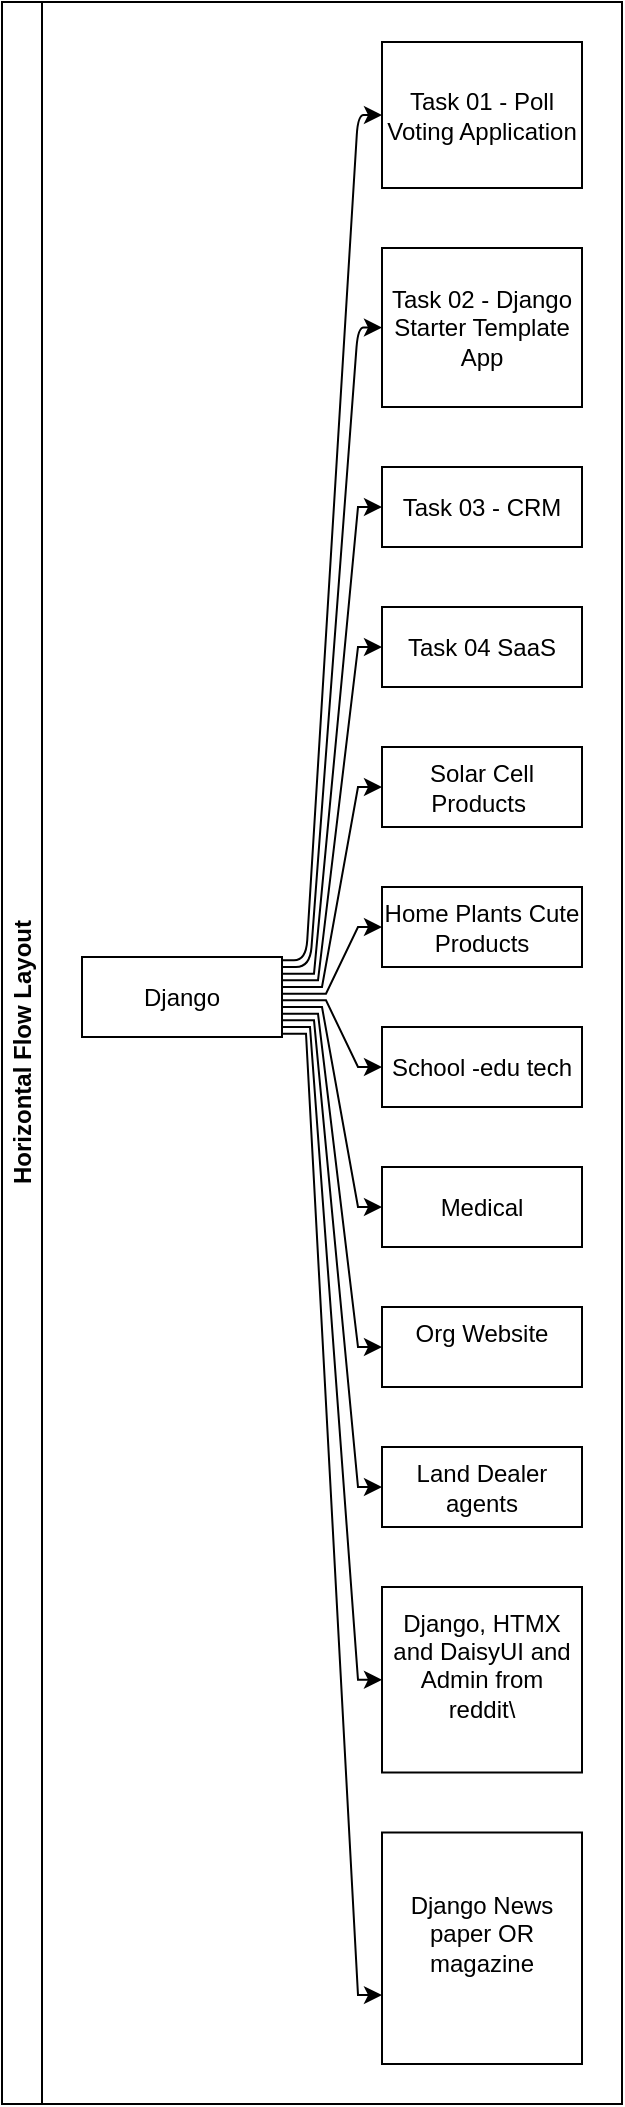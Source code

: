 <mxfile border="50" scale="3" compressed="false" locked="false" version="24.8.3">
  <diagram name="Blank" id="YmL12bMKpDGza6XwsDPr">
    <mxGraphModel dx="890" dy="565" grid="0" gridSize="10" guides="1" tooltips="1" connect="1" arrows="1" fold="1" page="0" pageScale="1" pageWidth="827" pageHeight="1169" background="none" math="1" shadow="0">
      <root>
        <mxCell id="X5NqExCQtvZxIxQ7pmgY-0" />
        <mxCell id="1" parent="X5NqExCQtvZxIxQ7pmgY-0" />
        <mxCell id="lHAnoZNAdurgj7qqyVGZ-81" value="Horizontal Flow Layout" style="swimlane;html=1;startSize=20;horizontal=0;childLayout=flowLayout;flowOrientation=west;resizable=0;interRankCellSpacing=50;containerType=tree;fontSize=12;" parent="1" vertex="1">
          <mxGeometry x="455" y="299" width="310" height="1051" as="geometry" />
        </mxCell>
        <mxCell id="lHAnoZNAdurgj7qqyVGZ-82" value="Django" style="whiteSpace=wrap;html=1;" parent="lHAnoZNAdurgj7qqyVGZ-81" vertex="1">
          <mxGeometry x="40" y="477.5" width="100" height="40" as="geometry" />
        </mxCell>
        <mxCell id="lHAnoZNAdurgj7qqyVGZ-83" value="Task 01 - Poll Voting Application" style="whiteSpace=wrap;html=1;" parent="lHAnoZNAdurgj7qqyVGZ-81" vertex="1">
          <mxGeometry x="190" y="20" width="100" height="73" as="geometry" />
        </mxCell>
        <mxCell id="lHAnoZNAdurgj7qqyVGZ-84" value="" style="html=1;rounded=1;curved=0;sourcePerimeterSpacing=0;targetPerimeterSpacing=0;startSize=6;endSize=6;noEdgeStyle=1;orthogonal=1;" parent="lHAnoZNAdurgj7qqyVGZ-81" source="lHAnoZNAdurgj7qqyVGZ-82" target="lHAnoZNAdurgj7qqyVGZ-83" edge="1">
          <mxGeometry relative="1" as="geometry">
            <Array as="points">
              <mxPoint x="152" y="479.167" />
              <mxPoint x="178" y="56.5" />
            </Array>
          </mxGeometry>
        </mxCell>
        <mxCell id="lHAnoZNAdurgj7qqyVGZ-85" value="Task 02 - Django Starter Template App" style="whiteSpace=wrap;html=1;" parent="lHAnoZNAdurgj7qqyVGZ-81" vertex="1">
          <mxGeometry x="190" y="123" width="100" height="79.5" as="geometry" />
        </mxCell>
        <mxCell id="lHAnoZNAdurgj7qqyVGZ-86" value="" style="html=1;rounded=1;curved=0;sourcePerimeterSpacing=0;targetPerimeterSpacing=0;startSize=6;endSize=6;noEdgeStyle=1;orthogonal=1;" parent="lHAnoZNAdurgj7qqyVGZ-81" source="lHAnoZNAdurgj7qqyVGZ-82" target="lHAnoZNAdurgj7qqyVGZ-85" edge="1">
          <mxGeometry relative="1" as="geometry">
            <Array as="points">
              <mxPoint x="154" y="482.5" />
              <mxPoint x="178" y="162.75" />
            </Array>
          </mxGeometry>
        </mxCell>
        <mxCell id="lHAnoZNAdurgj7qqyVGZ-90" value="" style="edgeStyle=orthogonalEdgeStyle;rounded=0;orthogonalLoop=1;jettySize=auto;html=1;noEdgeStyle=1;orthogonal=1;" parent="lHAnoZNAdurgj7qqyVGZ-81" source="lHAnoZNAdurgj7qqyVGZ-82" target="lHAnoZNAdurgj7qqyVGZ-91" edge="1">
          <mxGeometry relative="1" as="geometry">
            <Array as="points">
              <mxPoint x="156" y="485.833" />
              <mxPoint x="178" y="252.5" />
            </Array>
          </mxGeometry>
        </mxCell>
        <mxCell id="lHAnoZNAdurgj7qqyVGZ-91" value="Task 03 - CRM" style="whiteSpace=wrap;html=1;" parent="lHAnoZNAdurgj7qqyVGZ-81" vertex="1">
          <mxGeometry x="190" y="232.5" width="100" height="40" as="geometry" />
        </mxCell>
        <mxCell id="lHAnoZNAdurgj7qqyVGZ-92" value="" style="edgeStyle=orthogonalEdgeStyle;rounded=0;orthogonalLoop=1;jettySize=auto;html=1;noEdgeStyle=1;orthogonal=1;" parent="lHAnoZNAdurgj7qqyVGZ-81" source="lHAnoZNAdurgj7qqyVGZ-82" target="lHAnoZNAdurgj7qqyVGZ-93" edge="1">
          <mxGeometry relative="1" as="geometry">
            <Array as="points">
              <mxPoint x="158" y="489.167" />
              <mxPoint x="178" y="322.5" />
            </Array>
          </mxGeometry>
        </mxCell>
        <mxCell id="lHAnoZNAdurgj7qqyVGZ-93" value="Task 04 SaaS" style="whiteSpace=wrap;html=1;" parent="lHAnoZNAdurgj7qqyVGZ-81" vertex="1">
          <mxGeometry x="190" y="302.5" width="100" height="40" as="geometry" />
        </mxCell>
        <mxCell id="lHAnoZNAdurgj7qqyVGZ-94" value="" style="edgeStyle=orthogonalEdgeStyle;rounded=0;orthogonalLoop=1;jettySize=auto;html=1;noEdgeStyle=1;orthogonal=1;" parent="lHAnoZNAdurgj7qqyVGZ-81" source="lHAnoZNAdurgj7qqyVGZ-82" target="lHAnoZNAdurgj7qqyVGZ-95" edge="1">
          <mxGeometry relative="1" as="geometry">
            <Array as="points">
              <mxPoint x="160" y="492.5" />
              <mxPoint x="178" y="392.5" />
            </Array>
          </mxGeometry>
        </mxCell>
        <mxCell id="lHAnoZNAdurgj7qqyVGZ-95" value="Solar Cell Products&amp;nbsp;" style="whiteSpace=wrap;html=1;" parent="lHAnoZNAdurgj7qqyVGZ-81" vertex="1">
          <mxGeometry x="190" y="372.5" width="100" height="40" as="geometry" />
        </mxCell>
        <mxCell id="hA4_zXN_0DZZOUQ2Agbm-1" value="" style="edgeStyle=orthogonalEdgeStyle;rounded=0;orthogonalLoop=1;jettySize=auto;html=1;noEdgeStyle=1;orthogonal=1;" parent="lHAnoZNAdurgj7qqyVGZ-81" source="lHAnoZNAdurgj7qqyVGZ-82" target="hA4_zXN_0DZZOUQ2Agbm-2" edge="1">
          <mxGeometry relative="1" as="geometry">
            <Array as="points">
              <mxPoint x="162" y="495.833" />
              <mxPoint x="178" y="462.5" />
            </Array>
          </mxGeometry>
        </mxCell>
        <mxCell id="hA4_zXN_0DZZOUQ2Agbm-2" value="Home Plants Cute Products" style="whiteSpace=wrap;html=1;" parent="lHAnoZNAdurgj7qqyVGZ-81" vertex="1">
          <mxGeometry x="190" y="442.5" width="100" height="40" as="geometry" />
        </mxCell>
        <mxCell id="hA4_zXN_0DZZOUQ2Agbm-3" value="" style="edgeStyle=orthogonalEdgeStyle;rounded=0;orthogonalLoop=1;jettySize=auto;html=1;noEdgeStyle=1;orthogonal=1;" parent="lHAnoZNAdurgj7qqyVGZ-81" source="lHAnoZNAdurgj7qqyVGZ-82" target="hA4_zXN_0DZZOUQ2Agbm-4" edge="1">
          <mxGeometry relative="1" as="geometry">
            <Array as="points">
              <mxPoint x="162" y="499.167" />
              <mxPoint x="178" y="532.5" />
            </Array>
          </mxGeometry>
        </mxCell>
        <mxCell id="hA4_zXN_0DZZOUQ2Agbm-4" value="School -edu tech" style="whiteSpace=wrap;html=1;" parent="lHAnoZNAdurgj7qqyVGZ-81" vertex="1">
          <mxGeometry x="190" y="512.5" width="100" height="40" as="geometry" />
        </mxCell>
        <mxCell id="hA4_zXN_0DZZOUQ2Agbm-5" value="" style="edgeStyle=orthogonalEdgeStyle;rounded=0;orthogonalLoop=1;jettySize=auto;html=1;noEdgeStyle=1;orthogonal=1;" parent="lHAnoZNAdurgj7qqyVGZ-81" source="lHAnoZNAdurgj7qqyVGZ-82" target="hA4_zXN_0DZZOUQ2Agbm-6" edge="1">
          <mxGeometry relative="1" as="geometry">
            <Array as="points">
              <mxPoint x="160" y="502.5" />
              <mxPoint x="178" y="602.5" />
            </Array>
          </mxGeometry>
        </mxCell>
        <mxCell id="hA4_zXN_0DZZOUQ2Agbm-6" value="Medical" style="whiteSpace=wrap;html=1;" parent="lHAnoZNAdurgj7qqyVGZ-81" vertex="1">
          <mxGeometry x="190" y="582.5" width="100" height="40" as="geometry" />
        </mxCell>
        <mxCell id="hA4_zXN_0DZZOUQ2Agbm-7" value="" style="edgeStyle=orthogonalEdgeStyle;rounded=0;orthogonalLoop=1;jettySize=auto;html=1;noEdgeStyle=1;orthogonal=1;" parent="lHAnoZNAdurgj7qqyVGZ-81" source="lHAnoZNAdurgj7qqyVGZ-82" target="hA4_zXN_0DZZOUQ2Agbm-8" edge="1">
          <mxGeometry relative="1" as="geometry">
            <Array as="points">
              <mxPoint x="158" y="505.833" />
              <mxPoint x="178" y="672.5" />
            </Array>
          </mxGeometry>
        </mxCell>
        <mxCell id="hA4_zXN_0DZZOUQ2Agbm-8" value="Org Website&lt;div&gt;&lt;br&gt;&lt;/div&gt;" style="whiteSpace=wrap;html=1;" parent="lHAnoZNAdurgj7qqyVGZ-81" vertex="1">
          <mxGeometry x="190" y="652.5" width="100" height="40" as="geometry" />
        </mxCell>
        <mxCell id="hA4_zXN_0DZZOUQ2Agbm-9" value="" style="edgeStyle=orthogonalEdgeStyle;rounded=0;orthogonalLoop=1;jettySize=auto;html=1;noEdgeStyle=1;orthogonal=1;" parent="lHAnoZNAdurgj7qqyVGZ-81" source="lHAnoZNAdurgj7qqyVGZ-82" target="hA4_zXN_0DZZOUQ2Agbm-10" edge="1">
          <mxGeometry relative="1" as="geometry">
            <Array as="points">
              <mxPoint x="156" y="509.167" />
              <mxPoint x="178" y="742.5" />
            </Array>
          </mxGeometry>
        </mxCell>
        <mxCell id="hA4_zXN_0DZZOUQ2Agbm-10" value="Land Dealer agents" style="whiteSpace=wrap;html=1;" parent="lHAnoZNAdurgj7qqyVGZ-81" vertex="1">
          <mxGeometry x="190" y="722.5" width="100" height="40" as="geometry" />
        </mxCell>
        <mxCell id="hA4_zXN_0DZZOUQ2Agbm-11" value="" style="edgeStyle=orthogonalEdgeStyle;rounded=0;orthogonalLoop=1;jettySize=auto;html=1;noEdgeStyle=1;orthogonal=1;" parent="lHAnoZNAdurgj7qqyVGZ-81" source="lHAnoZNAdurgj7qqyVGZ-82" target="hA4_zXN_0DZZOUQ2Agbm-12" edge="1">
          <mxGeometry relative="1" as="geometry">
            <Array as="points">
              <mxPoint x="154" y="512.5" />
              <mxPoint x="178" y="838.875" />
            </Array>
          </mxGeometry>
        </mxCell>
        <mxCell id="hA4_zXN_0DZZOUQ2Agbm-12" value="Django, HTMX and DaisyUI and Admin from reddit\&lt;div&gt;&lt;br&gt;&lt;/div&gt;" style="whiteSpace=wrap;html=1;" parent="lHAnoZNAdurgj7qqyVGZ-81" vertex="1">
          <mxGeometry x="190" y="792.5" width="100" height="92.75" as="geometry" />
        </mxCell>
        <mxCell id="XjCeN01fsyZTHCyhXZf2-1" value="" style="edgeStyle=orthogonalEdgeStyle;rounded=0;orthogonalLoop=1;jettySize=auto;html=1;noEdgeStyle=1;orthogonal=1;" edge="1" source="lHAnoZNAdurgj7qqyVGZ-82" target="XjCeN01fsyZTHCyhXZf2-2" parent="lHAnoZNAdurgj7qqyVGZ-81">
          <mxGeometry relative="1" as="geometry">
            <Array as="points">
              <mxPoint x="152" y="515.833" />
              <mxPoint x="178" y="996.562" />
            </Array>
          </mxGeometry>
        </mxCell>
        <mxCell id="XjCeN01fsyZTHCyhXZf2-2" value="Django News paper OR magazine&lt;div&gt;&lt;br&gt;&lt;/div&gt;" style="whiteSpace=wrap;html=1;" vertex="1" parent="lHAnoZNAdurgj7qqyVGZ-81">
          <mxGeometry x="190" y="915.25" width="100" height="115.75" as="geometry" />
        </mxCell>
      </root>
    </mxGraphModel>
  </diagram>
</mxfile>
